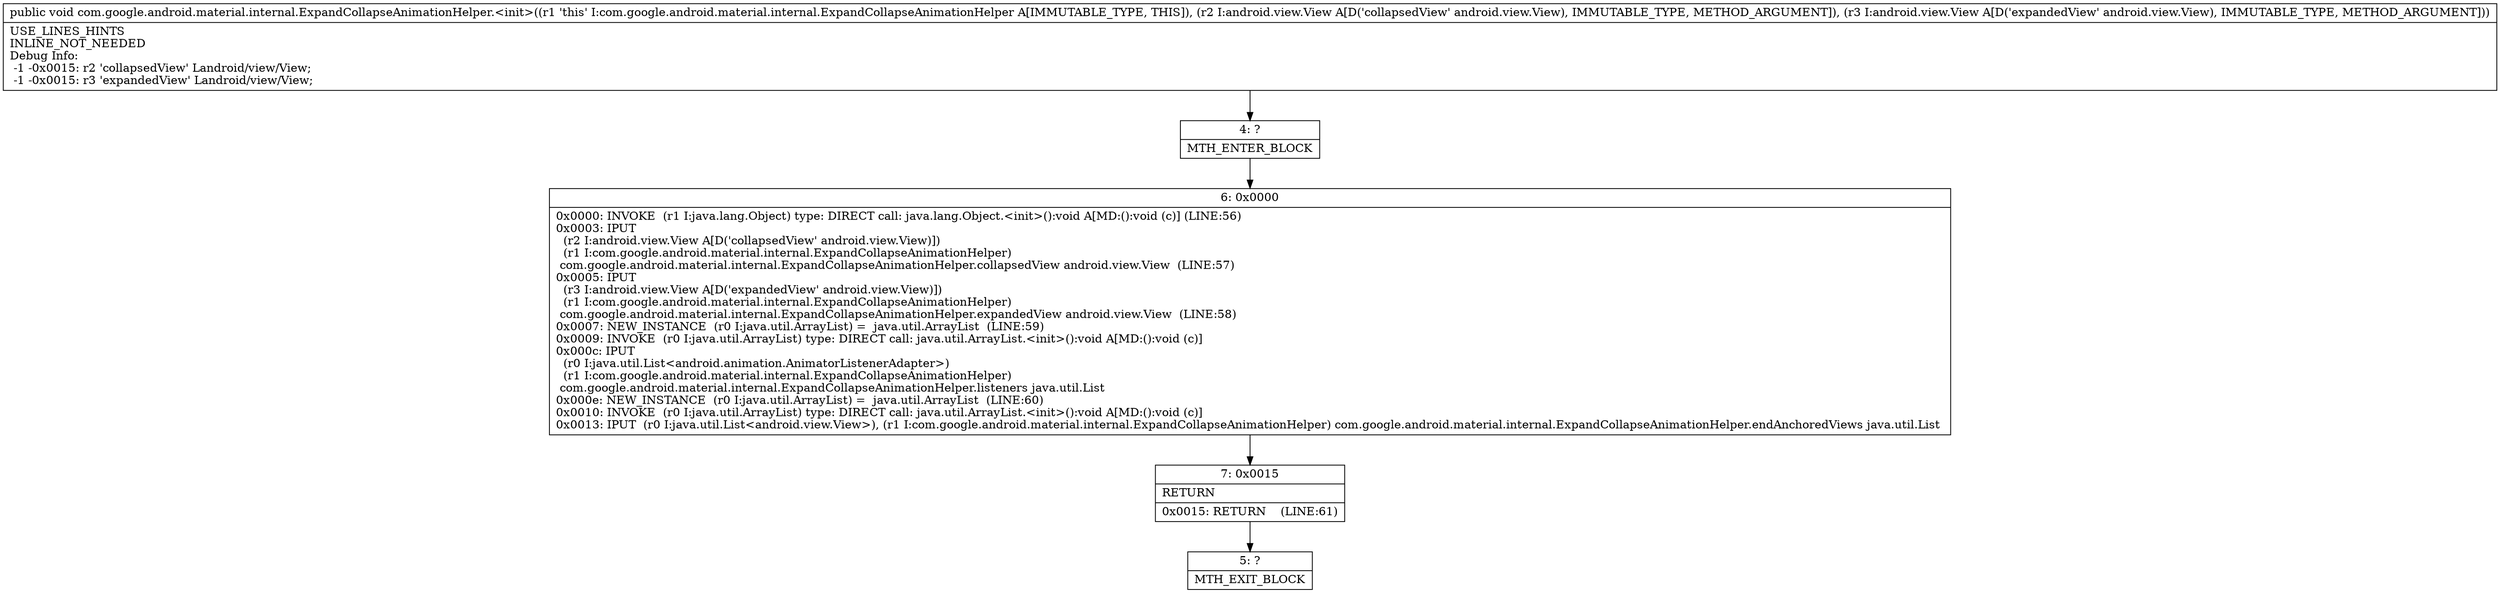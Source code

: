 digraph "CFG forcom.google.android.material.internal.ExpandCollapseAnimationHelper.\<init\>(Landroid\/view\/View;Landroid\/view\/View;)V" {
Node_4 [shape=record,label="{4\:\ ?|MTH_ENTER_BLOCK\l}"];
Node_6 [shape=record,label="{6\:\ 0x0000|0x0000: INVOKE  (r1 I:java.lang.Object) type: DIRECT call: java.lang.Object.\<init\>():void A[MD:():void (c)] (LINE:56)\l0x0003: IPUT  \l  (r2 I:android.view.View A[D('collapsedView' android.view.View)])\l  (r1 I:com.google.android.material.internal.ExpandCollapseAnimationHelper)\l com.google.android.material.internal.ExpandCollapseAnimationHelper.collapsedView android.view.View  (LINE:57)\l0x0005: IPUT  \l  (r3 I:android.view.View A[D('expandedView' android.view.View)])\l  (r1 I:com.google.android.material.internal.ExpandCollapseAnimationHelper)\l com.google.android.material.internal.ExpandCollapseAnimationHelper.expandedView android.view.View  (LINE:58)\l0x0007: NEW_INSTANCE  (r0 I:java.util.ArrayList) =  java.util.ArrayList  (LINE:59)\l0x0009: INVOKE  (r0 I:java.util.ArrayList) type: DIRECT call: java.util.ArrayList.\<init\>():void A[MD:():void (c)]\l0x000c: IPUT  \l  (r0 I:java.util.List\<android.animation.AnimatorListenerAdapter\>)\l  (r1 I:com.google.android.material.internal.ExpandCollapseAnimationHelper)\l com.google.android.material.internal.ExpandCollapseAnimationHelper.listeners java.util.List \l0x000e: NEW_INSTANCE  (r0 I:java.util.ArrayList) =  java.util.ArrayList  (LINE:60)\l0x0010: INVOKE  (r0 I:java.util.ArrayList) type: DIRECT call: java.util.ArrayList.\<init\>():void A[MD:():void (c)]\l0x0013: IPUT  (r0 I:java.util.List\<android.view.View\>), (r1 I:com.google.android.material.internal.ExpandCollapseAnimationHelper) com.google.android.material.internal.ExpandCollapseAnimationHelper.endAnchoredViews java.util.List \l}"];
Node_7 [shape=record,label="{7\:\ 0x0015|RETURN\l|0x0015: RETURN    (LINE:61)\l}"];
Node_5 [shape=record,label="{5\:\ ?|MTH_EXIT_BLOCK\l}"];
MethodNode[shape=record,label="{public void com.google.android.material.internal.ExpandCollapseAnimationHelper.\<init\>((r1 'this' I:com.google.android.material.internal.ExpandCollapseAnimationHelper A[IMMUTABLE_TYPE, THIS]), (r2 I:android.view.View A[D('collapsedView' android.view.View), IMMUTABLE_TYPE, METHOD_ARGUMENT]), (r3 I:android.view.View A[D('expandedView' android.view.View), IMMUTABLE_TYPE, METHOD_ARGUMENT]))  | USE_LINES_HINTS\lINLINE_NOT_NEEDED\lDebug Info:\l  \-1 \-0x0015: r2 'collapsedView' Landroid\/view\/View;\l  \-1 \-0x0015: r3 'expandedView' Landroid\/view\/View;\l}"];
MethodNode -> Node_4;Node_4 -> Node_6;
Node_6 -> Node_7;
Node_7 -> Node_5;
}

